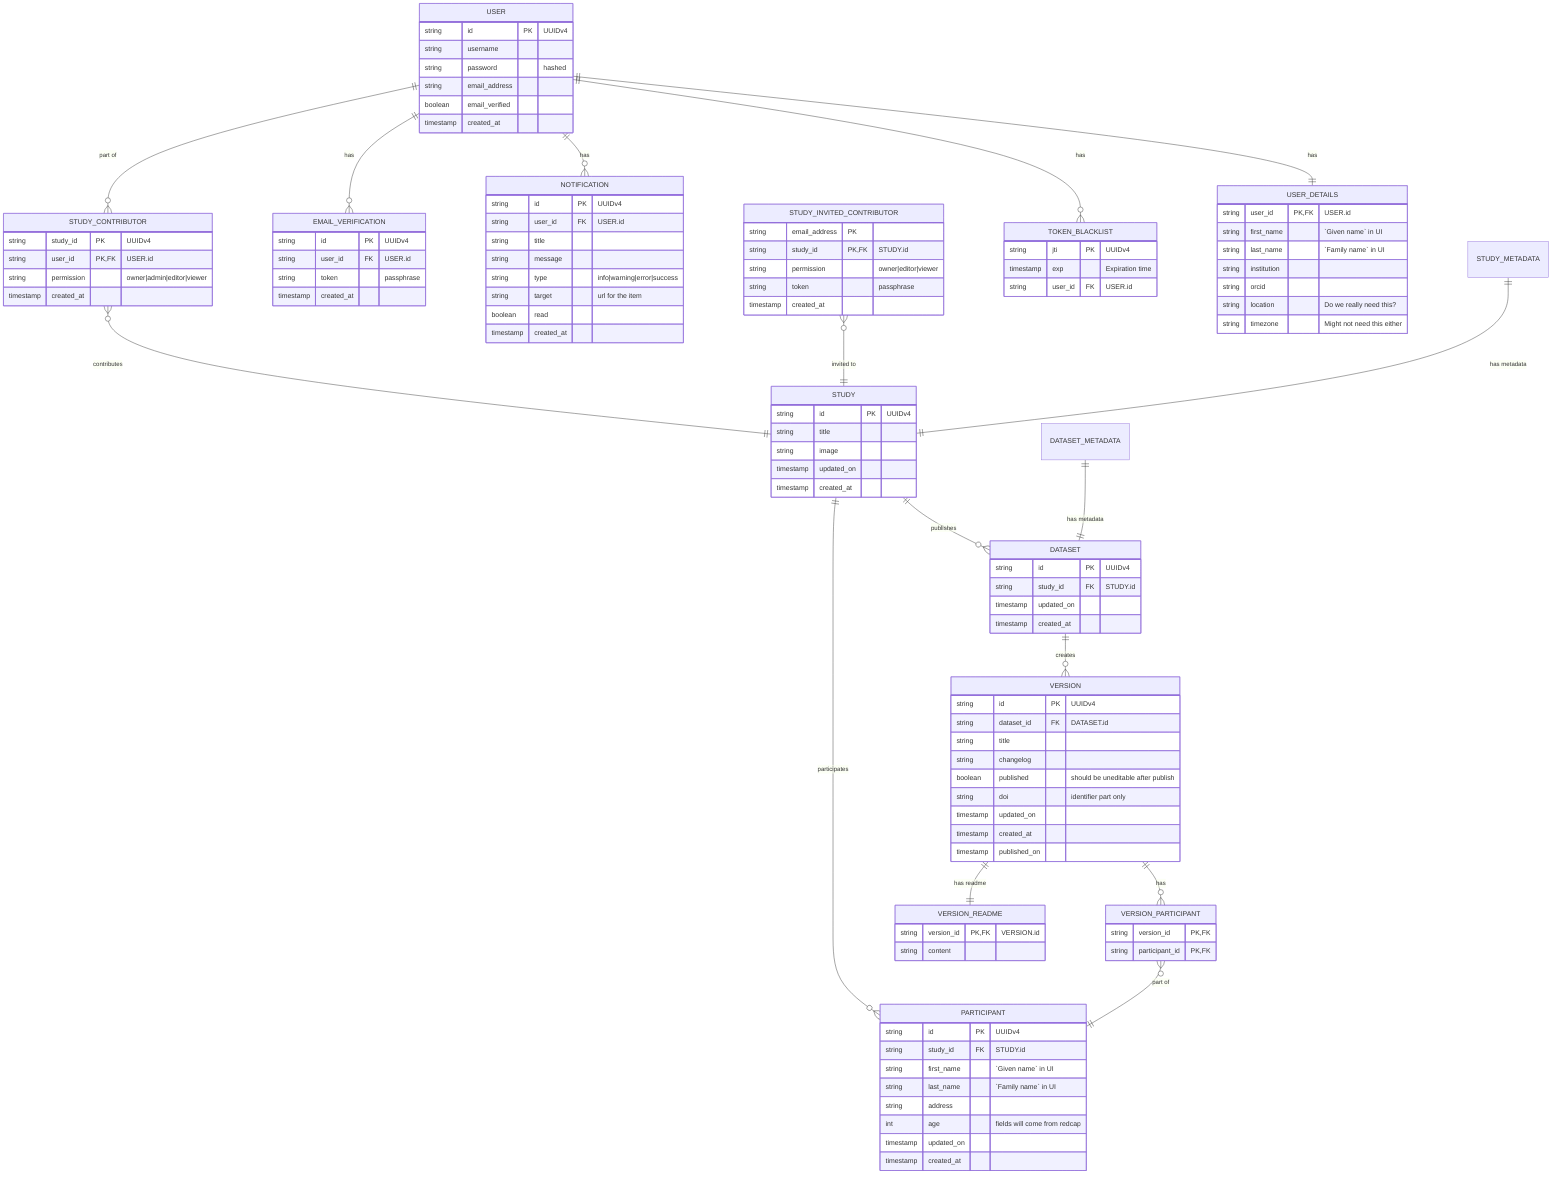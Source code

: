 erDiagram
    STUDY {
        string id PK "UUIDv4"
        string title
        string image
        timestamp updated_on
        timestamp created_at
    }

    USER {
        string id PK "UUIDv4"
        string username
        string password "hashed"
        string email_address
        boolean email_verified 
        timestamp created_at
    }

    USER_DETAILS {
        string user_id PK,FK "USER.id"
        string first_name "`Given name` in UI"
        string last_name "`Family name` in UI"
        string institution
        string orcid
        string location "Do we really need this?"
        string timezone "Might not need this either"
    }

    NOTIFICATION {
        string id PK "UUIDv4"
        string user_id FK "USER.id"
        string title
        string message
        string type "info|warning|error|success"
        string target "url for the item"
        boolean read
        timestamp created_at
    }

    STUDY_CONTRIBUTOR {
        string study_id PK "UUIDv4"
        string user_id PK,FK "USER.id"
        string permission "owner|admin|editor|viewer"
        timestamp created_at
    }

    STUDY_INVITED_CONTRIBUTOR {
        string email_address PK
        string study_id PK,FK "STUDY.id"
        string permission "owner|editor|viewer"
        string token "passphrase"
        timestamp created_at
    }

    PARTICIPANT {
        string id PK "UUIDv4"
        string study_id FK "STUDY.id"
        string first_name "`Given name` in UI"
        string last_name "`Family name` in UI"
        string address
        int age "fields will come from redcap"
        timestamp updated_on
        timestamp created_at
    }

    DATASET {
        string id PK "UUIDv4"
        string study_id FK "STUDY.id"
        timestamp updated_on
        timestamp created_at
    }

    VERSION {
        string id PK "UUIDv4"
        string dataset_id FK "DATASET.id"
        string title
        string changelog
        boolean published "should be uneditable after publish"
        string doi "identifier part only"
        timestamp updated_on
        timestamp created_at
        timestamp published_on
    }

    VERSION_README {
        string version_id PK,FK "VERSION.id"
        string content
    }

     VERSION_PARTICIPANT {
        string version_id PK,FK
        string participant_id PK,FK
    }

    TOKEN_BLACKLIST {
        string jti PK "UUIDv4"
        timestamp exp "Expiration time"
        string user_id FK "USER.id"
    }

    EMAIL_VERIFICATION {
        string id PK "UUIDv4"
        string user_id FK "USER.id"
        string token "passphrase"
        timestamp created_at
    }


    STUDY_CONTRIBUTOR }o--|| STUDY : contributes
    STUDY_INVITED_CONTRIBUTOR }o--|| STUDY : "invited to"
    STUDY_METADATA ||--|| STUDY : "has metadata"

    STUDY ||--o{ DATASET : publishes

    DATASET_METADATA ||--|| DATASET : "has metadata"

    DATASET ||--o{ VERSION : creates

    USER ||--|| USER_DETAILS : "has"
    USER ||--o{ TOKEN_BLACKLIST : "has"
    USER ||--o{ NOTIFICATION : "has"

    USER ||--o{ EMAIL_VERIFICATION : "has"

    USER ||--o{ STUDY_CONTRIBUTOR : "part of"
    PARTICIPANT }o--|| STUDY : participates
    
    VERSION ||--o{ VERSION_PARTICIPANT : has
    VERSION_PARTICIPANT }o--|| PARTICIPANT : "part of"
    VERSION ||--|| VERSION_README : "has readme"